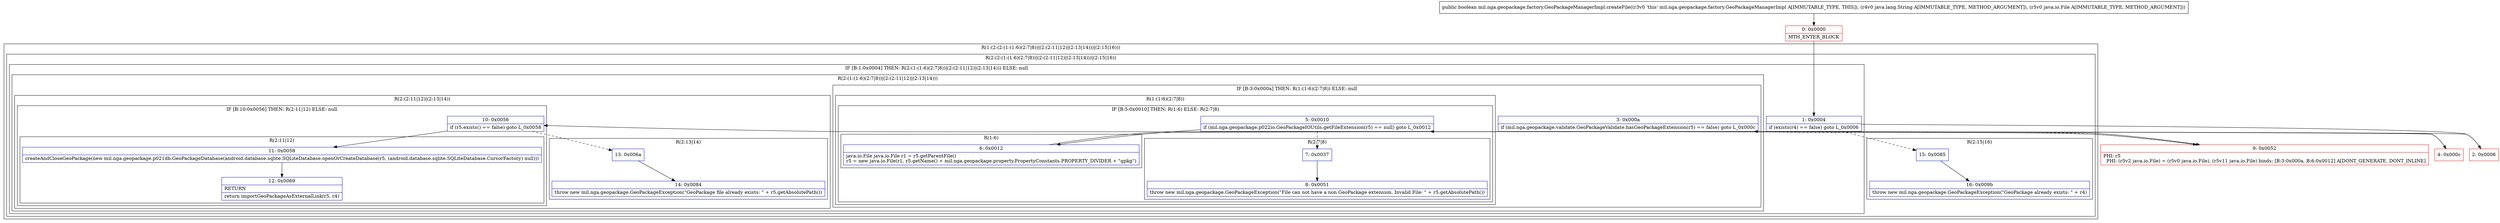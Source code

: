 digraph "CFG formil.nga.geopackage.factory.GeoPackageManagerImpl.createFile(Ljava\/lang\/String;Ljava\/io\/File;)Z" {
subgraph cluster_Region_1811441384 {
label = "R(1:(2:(2:(1:(1:6)(2:7|8))|(2:(2:11|12)|(2:13|14)))|(2:15|16)))";
node [shape=record,color=blue];
subgraph cluster_Region_788500019 {
label = "R(2:(2:(1:(1:6)(2:7|8))|(2:(2:11|12)|(2:13|14)))|(2:15|16))";
node [shape=record,color=blue];
subgraph cluster_IfRegion_546464986 {
label = "IF [B:1:0x0004] THEN: R(2:(1:(1:6)(2:7|8))|(2:(2:11|12)|(2:13|14))) ELSE: null";
node [shape=record,color=blue];
Node_1 [shape=record,label="{1\:\ 0x0004|if (exists(r4) == false) goto L_0x0006\l}"];
subgraph cluster_Region_1736122734 {
label = "R(2:(1:(1:6)(2:7|8))|(2:(2:11|12)|(2:13|14)))";
node [shape=record,color=blue];
subgraph cluster_IfRegion_1335673935 {
label = "IF [B:3:0x000a] THEN: R(1:(1:6)(2:7|8)) ELSE: null";
node [shape=record,color=blue];
Node_3 [shape=record,label="{3\:\ 0x000a|if (mil.nga.geopackage.validate.GeoPackageValidate.hasGeoPackageExtension(r5) == false) goto L_0x000c\l}"];
subgraph cluster_Region_490755481 {
label = "R(1:(1:6)(2:7|8))";
node [shape=record,color=blue];
subgraph cluster_IfRegion_776427103 {
label = "IF [B:5:0x0010] THEN: R(1:6) ELSE: R(2:7|8)";
node [shape=record,color=blue];
Node_5 [shape=record,label="{5\:\ 0x0010|if (mil.nga.geopackage.p022io.GeoPackageIOUtils.getFileExtension(r5) == null) goto L_0x0012\l}"];
subgraph cluster_Region_1936839301 {
label = "R(1:6)";
node [shape=record,color=blue];
Node_6 [shape=record,label="{6\:\ 0x0012|java.io.File java.io.File r1 = r5.getParentFile()\lr5 = new java.io.File(r1, r5.getName() + mil.nga.geopackage.property.PropertyConstants.PROPERTY_DIVIDER + \"gpkg\")\l}"];
}
subgraph cluster_Region_277439144 {
label = "R(2:7|8)";
node [shape=record,color=blue];
Node_7 [shape=record,label="{7\:\ 0x0037}"];
Node_8 [shape=record,label="{8\:\ 0x0051|throw new mil.nga.geopackage.GeoPackageException(\"File can not have a non GeoPackage extension. Invalid File: \" + r5.getAbsolutePath())\l}"];
}
}
}
}
subgraph cluster_Region_966681162 {
label = "R(2:(2:11|12)|(2:13|14))";
node [shape=record,color=blue];
subgraph cluster_IfRegion_644678781 {
label = "IF [B:10:0x0056] THEN: R(2:11|12) ELSE: null";
node [shape=record,color=blue];
Node_10 [shape=record,label="{10\:\ 0x0056|if (r5.exists() == false) goto L_0x0058\l}"];
subgraph cluster_Region_839666497 {
label = "R(2:11|12)";
node [shape=record,color=blue];
Node_11 [shape=record,label="{11\:\ 0x0058|createAndCloseGeoPackage(new mil.nga.geopackage.p021db.GeoPackageDatabase(android.database.sqlite.SQLiteDatabase.openOrCreateDatabase(r5, (android.database.sqlite.SQLiteDatabase.CursorFactory) null)))\l}"];
Node_12 [shape=record,label="{12\:\ 0x0069|RETURN\l|return importGeoPackageAsExternalLink(r5, r4)\l}"];
}
}
subgraph cluster_Region_1774973834 {
label = "R(2:13|14)";
node [shape=record,color=blue];
Node_13 [shape=record,label="{13\:\ 0x006a}"];
Node_14 [shape=record,label="{14\:\ 0x0084|throw new mil.nga.geopackage.GeoPackageException(\"GeoPackage file already exists: \" + r5.getAbsolutePath())\l}"];
}
}
}
}
subgraph cluster_Region_588071115 {
label = "R(2:15|16)";
node [shape=record,color=blue];
Node_15 [shape=record,label="{15\:\ 0x0085}"];
Node_16 [shape=record,label="{16\:\ 0x009b|throw new mil.nga.geopackage.GeoPackageException(\"GeoPackage already exists: \" + r4)\l}"];
}
}
}
Node_0 [shape=record,color=red,label="{0\:\ 0x0000|MTH_ENTER_BLOCK\l}"];
Node_2 [shape=record,color=red,label="{2\:\ 0x0006}"];
Node_4 [shape=record,color=red,label="{4\:\ 0x000c}"];
Node_9 [shape=record,color=red,label="{9\:\ 0x0052|PHI: r5 \l  PHI: (r5v2 java.io.File) = (r5v0 java.io.File), (r5v11 java.io.File) binds: [B:3:0x000a, B:6:0x0012] A[DONT_GENERATE, DONT_INLINE]\l}"];
MethodNode[shape=record,label="{public boolean mil.nga.geopackage.factory.GeoPackageManagerImpl.createFile((r3v0 'this' mil.nga.geopackage.factory.GeoPackageManagerImpl A[IMMUTABLE_TYPE, THIS]), (r4v0 java.lang.String A[IMMUTABLE_TYPE, METHOD_ARGUMENT]), (r5v0 java.io.File A[IMMUTABLE_TYPE, METHOD_ARGUMENT])) }"];
MethodNode -> Node_0;
Node_1 -> Node_2;
Node_1 -> Node_15[style=dashed];
Node_3 -> Node_4;
Node_3 -> Node_9[style=dashed];
Node_5 -> Node_6;
Node_5 -> Node_7[style=dashed];
Node_6 -> Node_9;
Node_7 -> Node_8;
Node_10 -> Node_11;
Node_10 -> Node_13[style=dashed];
Node_11 -> Node_12;
Node_13 -> Node_14;
Node_15 -> Node_16;
Node_0 -> Node_1;
Node_2 -> Node_3;
Node_4 -> Node_5;
Node_9 -> Node_10;
}

